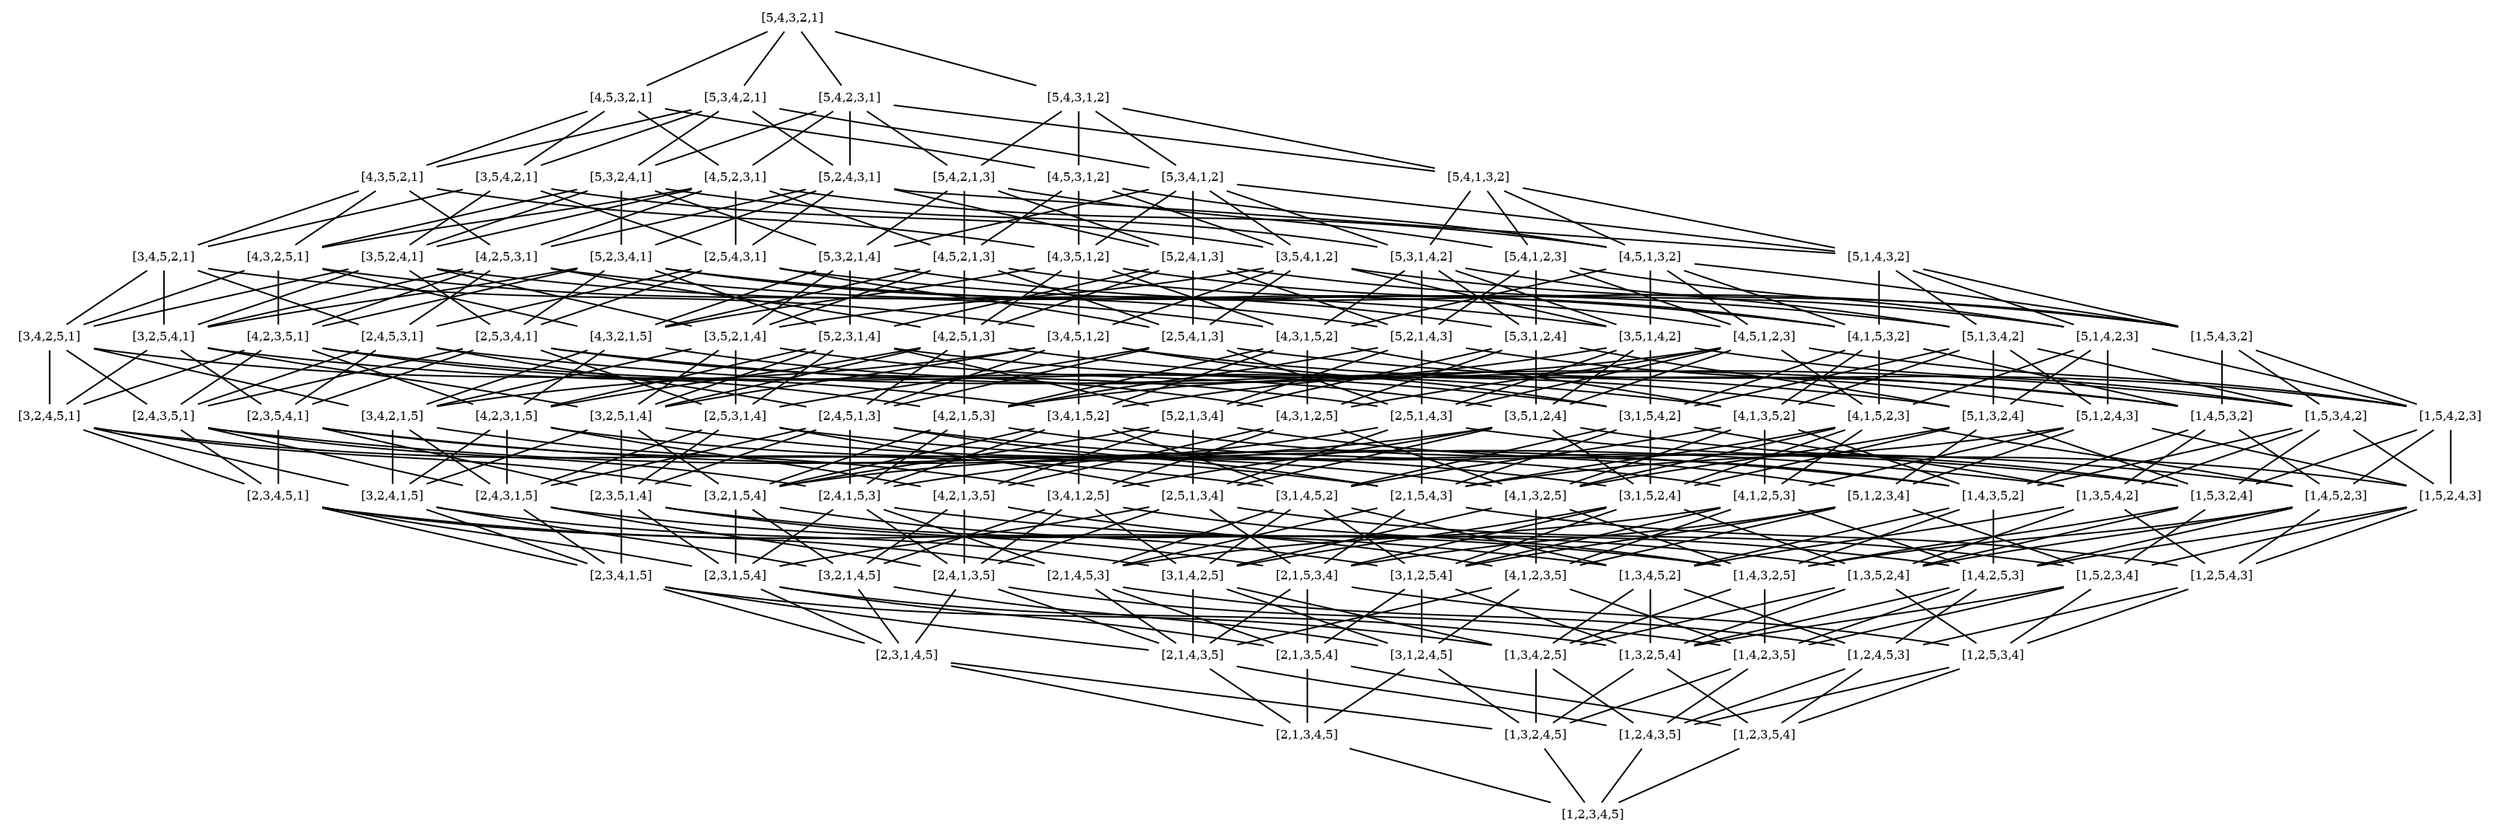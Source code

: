 digraph G {

	mincross = 1.0;
	node [shape = plaintext, height = .1, width = .1, fontsize = 8];
	edge [arrowhead = none, labelfontsize = 6];


	"[2,1,3,4,5]" -> "[1,2,3,4,5]";
	"[1,3,2,4,5]" -> "[1,2,3,4,5]";
	"[1,2,4,3,5]" -> "[1,2,3,4,5]";
	"[1,2,3,5,4]" -> "[1,2,3,4,5]";
	"[2,1,3,5,4]" -> "[1,2,3,5,4]";
	"[1,3,2,5,4]" -> "[1,2,3,5,4]";
	"[1,2,5,3,4]" -> "[1,2,3,5,4]";
	"[1,2,4,5,3]" -> "[1,2,3,5,4]";
	"[2,1,4,3,5]" -> "[1,2,4,3,5]";
	"[1,4,2,3,5]" -> "[1,2,4,3,5]";
	"[1,3,4,2,5]" -> "[1,2,4,3,5]";
	"[1,2,5,3,4]" -> "[1,2,4,3,5]";
	"[1,2,4,5,3]" -> "[1,2,4,3,5]";
	"[3,1,2,4,5]" -> "[1,3,2,4,5]";
	"[2,3,1,4,5]" -> "[1,3,2,4,5]";
	"[1,4,2,3,5]" -> "[1,3,2,4,5]";
	"[1,3,4,2,5]" -> "[1,3,2,4,5]";
	"[1,3,2,5,4]" -> "[1,3,2,4,5]";
	"[3,1,2,4,5]" -> "[2,1,3,4,5]";
	"[2,3,1,4,5]" -> "[2,1,3,4,5]";
	"[2,1,4,3,5]" -> "[2,1,3,4,5]";
	"[2,1,3,5,4]" -> "[2,1,3,4,5]";
	"[4,1,2,3,5]" -> "[2,1,4,3,5]";
	"[3,1,4,2,5]" -> "[2,1,4,3,5]";
	"[2,4,1,3,5]" -> "[2,1,4,3,5]";
	"[2,3,4,1,5]" -> "[2,1,4,3,5]";
	"[2,1,5,3,4]" -> "[2,1,4,3,5]";
	"[2,1,4,5,3]" -> "[2,1,4,3,5]";
	"[2,1,5,3,4]" -> "[1,2,5,3,4]";
	"[1,5,2,3,4]" -> "[1,2,5,3,4]";
	"[1,3,5,2,4]" -> "[1,2,5,3,4]";
	"[1,2,5,4,3]" -> "[1,2,5,3,4]";
	"[3,1,2,5,4]" -> "[1,3,2,5,4]";
	"[2,3,1,5,4]" -> "[1,3,2,5,4]";
	"[1,5,2,3,4]" -> "[1,3,2,5,4]";
	"[1,4,2,5,3]" -> "[1,3,2,5,4]";
	"[1,3,5,2,4]" -> "[1,3,2,5,4]";
	"[1,3,4,5,2]" -> "[1,3,2,5,4]";
	"[3,1,4,2,5]" -> "[1,3,4,2,5]";
	"[2,3,4,1,5]" -> "[1,3,4,2,5]";
	"[1,4,3,2,5]" -> "[1,3,4,2,5]";
	"[1,3,5,2,4]" -> "[1,3,4,2,5]";
	"[1,3,4,5,2]" -> "[1,3,4,2,5]";
	"[4,1,2,3,5]" -> "[3,1,2,4,5]";
	"[3,2,1,4,5]" -> "[3,1,2,4,5]";
	"[3,1,4,2,5]" -> "[3,1,2,4,5]";
	"[3,1,2,5,4]" -> "[3,1,2,4,5]";
	"[3,2,1,4,5]" -> "[2,3,1,4,5]";
	"[2,4,1,3,5]" -> "[2,3,1,4,5]";
	"[2,3,4,1,5]" -> "[2,3,1,4,5]";
	"[2,3,1,5,4]" -> "[2,3,1,4,5]";
	"[3,1,2,5,4]" -> "[2,1,3,5,4]";
	"[2,3,1,5,4]" -> "[2,1,3,5,4]";
	"[2,1,5,3,4]" -> "[2,1,3,5,4]";
	"[2,1,4,5,3]" -> "[2,1,3,5,4]";
	"[4,1,2,3,5]" -> "[1,4,2,3,5]";
	"[2,4,1,3,5]" -> "[1,4,2,3,5]";
	"[1,5,2,3,4]" -> "[1,4,2,3,5]";
	"[1,4,3,2,5]" -> "[1,4,2,3,5]";
	"[1,4,2,5,3]" -> "[1,4,2,3,5]";
	"[2,1,4,5,3]" -> "[1,2,4,5,3]";
	"[1,4,2,5,3]" -> "[1,2,4,5,3]";
	"[1,3,4,5,2]" -> "[1,2,4,5,3]";
	"[1,2,5,4,3]" -> "[1,2,4,5,3]";
	"[2,1,5,4,3]" -> "[1,2,5,4,3]";
	"[1,5,2,4,3]" -> "[1,2,5,4,3]";
	"[1,4,5,2,3]" -> "[1,2,5,4,3]";
	"[1,3,5,4,2]" -> "[1,2,5,4,3]";
	"[5,1,2,3,4]" -> "[3,1,2,5,4]";
	"[4,1,2,5,3]" -> "[3,1,2,5,4]";
	"[3,2,1,5,4]" -> "[3,1,2,5,4]";
	"[3,1,5,2,4]" -> "[3,1,2,5,4]";
	"[3,1,4,5,2]" -> "[3,1,2,5,4]";
	"[4,1,3,2,5]" -> "[3,1,4,2,5]";
	"[3,4,1,2,5]" -> "[3,1,4,2,5]";
	"[3,2,4,1,5]" -> "[3,1,4,2,5]";
	"[3,1,5,2,4]" -> "[3,1,4,2,5]";
	"[3,1,4,5,2]" -> "[3,1,4,2,5]";
	"[4,2,1,3,5]" -> "[3,2,1,4,5]";
	"[3,4,1,2,5]" -> "[3,2,1,4,5]";
	"[3,2,4,1,5]" -> "[3,2,1,4,5]";
	"[3,2,1,5,4]" -> "[3,2,1,4,5]";
	"[5,1,2,3,4]" -> "[1,5,2,3,4]";
	"[2,5,1,3,4]" -> "[1,5,2,3,4]";
	"[1,5,3,2,4]" -> "[1,5,2,3,4]";
	"[1,5,2,4,3]" -> "[1,5,2,3,4]";
	"[3,1,4,5,2]" -> "[1,3,4,5,2]";
	"[2,3,4,5,1]" -> "[1,3,4,5,2]";
	"[1,4,3,5,2]" -> "[1,3,4,5,2]";
	"[1,3,5,4,2]" -> "[1,3,4,5,2]";
	"[4,2,1,3,5]" -> "[2,4,1,3,5]";
	"[3,4,1,2,5]" -> "[2,4,1,3,5]";
	"[2,5,1,3,4]" -> "[2,4,1,3,5]";
	"[2,4,3,1,5]" -> "[2,4,1,3,5]";
	"[2,4,1,5,3]" -> "[2,4,1,3,5]";
	"[5,1,2,3,4]" -> "[4,1,2,3,5]";
	"[4,2,1,3,5]" -> "[4,1,2,3,5]";
	"[4,1,3,2,5]" -> "[4,1,2,3,5]";
	"[4,1,2,5,3]" -> "[4,1,2,3,5]";
	"[3,2,4,1,5]" -> "[2,3,4,1,5]";
	"[2,4,3,1,5]" -> "[2,3,4,1,5]";
	"[2,3,5,1,4]" -> "[2,3,4,1,5]";
	"[2,3,4,5,1]" -> "[2,3,4,1,5]";
	"[5,1,2,3,4]" -> "[2,1,5,3,4]";
	"[3,1,5,2,4]" -> "[2,1,5,3,4]";
	"[2,5,1,3,4]" -> "[2,1,5,3,4]";
	"[2,3,5,1,4]" -> "[2,1,5,3,4]";
	"[2,1,5,4,3]" -> "[2,1,5,3,4]";
	"[4,1,2,5,3]" -> "[1,4,2,5,3]";
	"[2,4,1,5,3]" -> "[1,4,2,5,3]";
	"[1,5,2,4,3]" -> "[1,4,2,5,3]";
	"[1,4,5,2,3]" -> "[1,4,2,5,3]";
	"[1,4,3,5,2]" -> "[1,4,2,5,3]";
	"[3,1,5,2,4]" -> "[1,3,5,2,4]";
	"[2,3,5,1,4]" -> "[1,3,5,2,4]";
	"[1,5,3,2,4]" -> "[1,3,5,2,4]";
	"[1,4,5,2,3]" -> "[1,3,5,2,4]";
	"[1,3,5,4,2]" -> "[1,3,5,2,4]";
	"[4,1,3,2,5]" -> "[1,4,3,2,5]";
	"[3,4,1,2,5]" -> "[1,4,3,2,5]";
	"[2,4,3,1,5]" -> "[1,4,3,2,5]";
	"[1,5,3,2,4]" -> "[1,4,3,2,5]";
	"[1,4,5,2,3]" -> "[1,4,3,2,5]";
	"[1,4,3,5,2]" -> "[1,4,3,2,5]";
	"[4,1,2,5,3]" -> "[2,1,4,5,3]";
	"[3,1,4,5,2]" -> "[2,1,4,5,3]";
	"[2,4,1,5,3]" -> "[2,1,4,5,3]";
	"[2,3,4,5,1]" -> "[2,1,4,5,3]";
	"[2,1,5,4,3]" -> "[2,1,4,5,3]";
	"[3,2,1,5,4]" -> "[2,3,1,5,4]";
	"[2,5,1,3,4]" -> "[2,3,1,5,4]";
	"[2,4,1,5,3]" -> "[2,3,1,5,4]";
	"[2,3,5,1,4]" -> "[2,3,1,5,4]";
	"[2,3,4,5,1]" -> "[2,3,1,5,4]";
	"[5,1,2,4,3]" -> "[2,1,5,4,3]";
	"[4,1,5,2,3]" -> "[2,1,5,4,3]";
	"[3,1,5,4,2]" -> "[2,1,5,4,3]";
	"[2,5,1,4,3]" -> "[2,1,5,4,3]";
	"[2,4,5,1,3]" -> "[2,1,5,4,3]";
	"[2,3,5,4,1]" -> "[2,1,5,4,3]";
	"[3,1,5,4,2]" -> "[1,3,5,4,2]";
	"[2,3,5,4,1]" -> "[1,3,5,4,2]";
	"[1,5,3,4,2]" -> "[1,3,5,4,2]";
	"[1,4,5,3,2]" -> "[1,3,5,4,2]";
	"[5,1,2,4,3]" -> "[4,1,2,5,3]";
	"[4,2,1,5,3]" -> "[4,1,2,5,3]";
	"[4,1,5,2,3]" -> "[4,1,2,5,3]";
	"[4,1,3,5,2]" -> "[4,1,2,5,3]";
	"[5,1,3,2,4]" -> "[4,1,3,2,5]";
	"[4,3,1,2,5]" -> "[4,1,3,2,5]";
	"[4,2,3,1,5]" -> "[4,1,3,2,5]";
	"[4,1,5,2,3]" -> "[4,1,3,2,5]";
	"[4,1,3,5,2]" -> "[4,1,3,2,5]";
	"[3,2,4,5,1]" -> "[2,3,4,5,1]";
	"[2,4,3,5,1]" -> "[2,3,4,5,1]";
	"[2,3,5,4,1]" -> "[2,3,4,5,1]";
	"[3,2,5,1,4]" -> "[2,3,5,1,4]";
	"[2,5,3,1,4]" -> "[2,3,5,1,4]";
	"[2,4,5,1,3]" -> "[2,3,5,1,4]";
	"[2,3,5,4,1]" -> "[2,3,5,1,4]";
	"[5,2,1,3,4]" -> "[4,2,1,3,5]";
	"[4,3,1,2,5]" -> "[4,2,1,3,5]";
	"[4,2,3,1,5]" -> "[4,2,1,3,5]";
	"[4,2,1,5,3]" -> "[4,2,1,3,5]";
	"[5,1,3,2,4]" -> "[1,5,3,2,4]";
	"[3,5,1,2,4]" -> "[1,5,3,2,4]";
	"[2,5,3,1,4]" -> "[1,5,3,2,4]";
	"[1,5,4,2,3]" -> "[1,5,3,2,4]";
	"[1,5,3,4,2]" -> "[1,5,3,2,4]";
	"[4,2,1,5,3]" -> "[2,4,1,5,3]";
	"[3,4,1,5,2]" -> "[2,4,1,5,3]";
	"[2,5,1,4,3]" -> "[2,4,1,5,3]";
	"[2,4,5,1,3]" -> "[2,4,1,5,3]";
	"[2,4,3,5,1]" -> "[2,4,1,5,3]";
	"[4,2,3,1,5]" -> "[2,4,3,1,5]";
	"[3,4,2,1,5]" -> "[2,4,3,1,5]";
	"[2,5,3,1,4]" -> "[2,4,3,1,5]";
	"[2,4,5,1,3]" -> "[2,4,3,1,5]";
	"[2,4,3,5,1]" -> "[2,4,3,1,5]";
	"[5,1,2,4,3]" -> "[1,5,2,4,3]";
	"[2,5,1,4,3]" -> "[1,5,2,4,3]";
	"[1,5,4,2,3]" -> "[1,5,2,4,3]";
	"[1,5,3,4,2]" -> "[1,5,2,4,3]";
	"[4,2,3,1,5]" -> "[3,2,4,1,5]";
	"[3,4,2,1,5]" -> "[3,2,4,1,5]";
	"[3,2,5,1,4]" -> "[3,2,4,1,5]";
	"[3,2,4,5,1]" -> "[3,2,4,1,5]";
	"[5,2,1,3,4]" -> "[3,2,1,5,4]";
	"[4,2,1,5,3]" -> "[3,2,1,5,4]";
	"[3,5,1,2,4]" -> "[3,2,1,5,4]";
	"[3,4,1,5,2]" -> "[3,2,1,5,4]";
	"[3,2,5,1,4]" -> "[3,2,1,5,4]";
	"[3,2,4,5,1]" -> "[3,2,1,5,4]";
	"[5,2,1,3,4]" -> "[2,5,1,3,4]";
	"[3,5,1,2,4]" -> "[2,5,1,3,4]";
	"[2,5,3,1,4]" -> "[2,5,1,3,4]";
	"[2,5,1,4,3]" -> "[2,5,1,3,4]";
	"[5,2,1,3,4]" -> "[5,1,2,3,4]";
	"[5,1,3,2,4]" -> "[5,1,2,3,4]";
	"[5,1,2,4,3]" -> "[5,1,2,3,4]";
	"[5,1,3,2,4]" -> "[3,1,5,2,4]";
	"[4,1,5,2,3]" -> "[3,1,5,2,4]";
	"[3,5,1,2,4]" -> "[3,1,5,2,4]";
	"[3,2,5,1,4]" -> "[3,1,5,2,4]";
	"[3,1,5,4,2]" -> "[3,1,5,2,4]";
	"[4,1,3,5,2]" -> "[3,1,4,5,2]";
	"[3,4,1,5,2]" -> "[3,1,4,5,2]";
	"[3,2,4,5,1]" -> "[3,1,4,5,2]";
	"[3,1,5,4,2]" -> "[3,1,4,5,2]";
	"[4,1,5,2,3]" -> "[1,4,5,2,3]";
	"[2,4,5,1,3]" -> "[1,4,5,2,3]";
	"[1,5,4,2,3]" -> "[1,4,5,2,3]";
	"[1,4,5,3,2]" -> "[1,4,5,2,3]";
	"[4,1,3,5,2]" -> "[1,4,3,5,2]";
	"[3,4,1,5,2]" -> "[1,4,3,5,2]";
	"[2,4,3,5,1]" -> "[1,4,3,5,2]";
	"[1,5,3,4,2]" -> "[1,4,3,5,2]";
	"[1,4,5,3,2]" -> "[1,4,3,5,2]";
	"[4,3,1,2,5]" -> "[3,4,1,2,5]";
	"[3,5,1,2,4]" -> "[3,4,1,2,5]";
	"[3,4,2,1,5]" -> "[3,4,1,2,5]";
	"[3,4,1,5,2]" -> "[3,4,1,2,5]";
	"[5,3,1,2,4]" -> "[3,5,1,2,4]";
	"[4,5,1,2,3]" -> "[3,5,1,2,4]";
	"[3,5,2,1,4]" -> "[3,5,1,2,4]";
	"[3,5,1,4,2]" -> "[3,5,1,2,4]";
	"[4,1,5,3,2]" -> "[1,4,5,3,2]";
	"[3,4,5,1,2]" -> "[1,4,5,3,2]";
	"[2,4,5,3,1]" -> "[1,4,5,3,2]";
	"[1,5,4,3,2]" -> "[1,4,5,3,2]";
	"[5,2,1,4,3]" -> "[5,1,2,4,3]";
	"[5,1,4,2,3]" -> "[5,1,2,4,3]";
	"[5,1,3,4,2]" -> "[5,1,2,4,3]";
	"[5,2,3,1,4]" -> "[2,5,3,1,4]";
	"[3,5,2,1,4]" -> "[2,5,3,1,4]";
	"[2,5,4,1,3]" -> "[2,5,3,1,4]";
	"[2,5,3,4,1]" -> "[2,5,3,1,4]";
	"[5,1,3,4,2]" -> "[3,1,5,4,2]";
	"[4,1,5,3,2]" -> "[3,1,5,4,2]";
	"[3,5,1,4,2]" -> "[3,1,5,4,2]";
	"[3,4,5,1,2]" -> "[3,1,5,4,2]";
	"[3,2,5,4,1]" -> "[3,1,5,4,2]";
	"[5,2,1,4,3]" -> "[2,5,1,4,3]";
	"[4,5,1,2,3]" -> "[2,5,1,4,3]";
	"[3,5,1,4,2]" -> "[2,5,1,4,3]";
	"[2,5,4,1,3]" -> "[2,5,1,4,3]";
	"[2,5,3,4,1]" -> "[2,5,1,4,3]";
	"[5,3,1,2,4]" -> "[5,1,3,2,4]";
	"[5,2,3,1,4]" -> "[5,1,3,2,4]";
	"[5,1,4,2,3]" -> "[5,1,3,2,4]";
	"[5,1,3,4,2]" -> "[5,1,3,2,4]";
	"[4,2,5,1,3]" -> "[2,4,5,1,3]";
	"[3,4,5,1,2]" -> "[2,4,5,1,3]";
	"[2,5,4,1,3]" -> "[2,4,5,1,3]";
	"[2,4,5,3,1]" -> "[2,4,5,1,3]";
	"[4,2,3,5,1]" -> "[3,2,4,5,1]";
	"[3,4,2,5,1]" -> "[3,2,4,5,1]";
	"[3,2,5,4,1]" -> "[3,2,4,5,1]";
	"[5,2,3,1,4]" -> "[3,2,5,1,4]";
	"[4,2,5,1,3]" -> "[3,2,5,1,4]";
	"[3,5,2,1,4]" -> "[3,2,5,1,4]";
	"[3,4,5,1,2]" -> "[3,2,5,1,4]";
	"[3,2,5,4,1]" -> "[3,2,5,1,4]";
	"[5,3,1,2,4]" -> "[4,3,1,2,5]";
	"[4,5,1,2,3]" -> "[4,3,1,2,5]";
	"[4,3,2,1,5]" -> "[4,3,1,2,5]";
	"[4,3,1,5,2]" -> "[4,3,1,2,5]";
	"[4,2,3,5,1]" -> "[2,4,3,5,1]";
	"[3,4,2,5,1]" -> "[2,4,3,5,1]";
	"[2,5,3,4,1]" -> "[2,4,3,5,1]";
	"[2,4,5,3,1]" -> "[2,4,3,5,1]";
	"[4,3,1,5,2]" -> "[3,4,1,5,2]";
	"[3,5,1,4,2]" -> "[3,4,1,5,2]";
	"[3,4,5,1,2]" -> "[3,4,1,5,2]";
	"[3,4,2,5,1]" -> "[3,4,1,5,2]";
	"[4,3,2,1,5]" -> "[3,4,2,1,5]";
	"[3,5,2,1,4]" -> "[3,4,2,1,5]";
	"[3,4,5,1,2]" -> "[3,4,2,1,5]";
	"[3,4,2,5,1]" -> "[3,4,2,1,5]";
	"[5,2,3,1,4]" -> "[4,2,3,1,5]";
	"[4,3,2,1,5]" -> "[4,2,3,1,5]";
	"[4,2,5,1,3]" -> "[4,2,3,1,5]";
	"[4,2,3,5,1]" -> "[4,2,3,1,5]";
	"[5,2,1,4,3]" -> "[4,2,1,5,3]";
	"[4,5,1,2,3]" -> "[4,2,1,5,3]";
	"[4,3,1,5,2]" -> "[4,2,1,5,3]";
	"[4,2,5,1,3]" -> "[4,2,1,5,3]";
	"[4,2,3,5,1]" -> "[4,2,1,5,3]";
	"[5,1,3,4,2]" -> "[1,5,3,4,2]";
	"[3,5,1,4,2]" -> "[1,5,3,4,2]";
	"[2,5,3,4,1]" -> "[1,5,3,4,2]";
	"[1,5,4,3,2]" -> "[1,5,3,4,2]";
	"[5,1,4,2,3]" -> "[4,1,5,2,3]";
	"[4,5,1,2,3]" -> "[4,1,5,2,3]";
	"[4,2,5,1,3]" -> "[4,1,5,2,3]";
	"[4,1,5,3,2]" -> "[4,1,5,2,3]";
	"[5,1,3,4,2]" -> "[4,1,3,5,2]";
	"[4,3,1,5,2]" -> "[4,1,3,5,2]";
	"[4,2,3,5,1]" -> "[4,1,3,5,2]";
	"[4,1,5,3,2]" -> "[4,1,3,5,2]";
	"[5,1,4,2,3]" -> "[1,5,4,2,3]";
	"[4,5,1,2,3]" -> "[1,5,4,2,3]";
	"[2,5,4,1,3]" -> "[1,5,4,2,3]";
	"[1,5,4,3,2]" -> "[1,5,4,2,3]";
	"[3,2,5,4,1]" -> "[2,3,5,4,1]";
	"[2,5,3,4,1]" -> "[2,3,5,4,1]";
	"[2,4,5,3,1]" -> "[2,3,5,4,1]";
	"[5,3,1,2,4]" -> "[5,2,1,3,4]";
	"[5,2,3,1,4]" -> "[5,2,1,3,4]";
	"[5,2,1,4,3]" -> "[5,2,1,3,4]";
	"[5,4,1,2,3]" -> "[5,1,4,2,3]";
	"[5,2,4,1,3]" -> "[5,1,4,2,3]";
	"[5,1,4,3,2]" -> "[5,1,4,2,3]";
	"[5,4,1,2,3]" -> "[5,2,1,4,3]";
	"[5,3,1,4,2]" -> "[5,2,1,4,3]";
	"[5,2,4,1,3]" -> "[5,2,1,4,3]";
	"[5,2,3,4,1]" -> "[5,2,1,4,3]";
	"[5,1,4,3,2]" -> "[1,5,4,3,2]";
	"[4,5,1,3,2]" -> "[1,5,4,3,2]";
	"[3,5,4,1,2]" -> "[1,5,4,3,2]";
	"[2,5,4,3,1]" -> "[1,5,4,3,2]";
	"[5,3,2,1,4]" -> "[3,5,2,1,4]";
	"[4,5,2,1,3]" -> "[3,5,2,1,4]";
	"[3,5,4,1,2]" -> "[3,5,2,1,4]";
	"[3,5,2,4,1]" -> "[3,5,2,1,4]";
	"[5,3,1,4,2]" -> "[3,5,1,4,2]";
	"[4,5,1,3,2]" -> "[3,5,1,4,2]";
	"[3,5,4,1,2]" -> "[3,5,1,4,2]";
	"[3,5,2,4,1]" -> "[3,5,1,4,2]";
	"[5,3,2,1,4]" -> "[5,2,3,1,4]";
	"[5,2,4,1,3]" -> "[5,2,3,1,4]";
	"[5,2,3,4,1]" -> "[5,2,3,1,4]";
	"[5,1,4,3,2]" -> "[4,1,5,3,2]";
	"[4,5,1,3,2]" -> "[4,1,5,3,2]";
	"[4,3,5,1,2]" -> "[4,1,5,3,2]";
	"[4,2,5,3,1]" -> "[4,1,5,3,2]";
	"[5,4,1,2,3]" -> "[5,3,1,2,4]";
	"[5,3,2,1,4]" -> "[5,3,1,2,4]";
	"[5,3,1,4,2]" -> "[5,3,1,2,4]";
	"[4,3,5,1,2]" -> "[3,4,5,1,2]";
	"[3,5,4,1,2]" -> "[3,4,5,1,2]";
	"[3,4,5,2,1]" -> "[3,4,5,1,2]";
	"[4,3,2,5,1]" -> "[3,4,2,5,1]";
	"[3,5,2,4,1]" -> "[3,4,2,5,1]";
	"[3,4,5,2,1]" -> "[3,4,2,5,1]";
	"[5,2,3,4,1]" -> "[4,2,3,5,1]";
	"[4,3,2,5,1]" -> "[4,2,3,5,1]";
	"[4,2,5,3,1]" -> "[4,2,3,5,1]";
	"[5,2,4,1,3]" -> "[4,2,5,1,3]";
	"[4,5,2,1,3]" -> "[4,2,5,1,3]";
	"[4,3,5,1,2]" -> "[4,2,5,1,3]";
	"[4,2,5,3,1]" -> "[4,2,5,1,3]";
	"[5,3,1,4,2]" -> "[5,1,3,4,2]";
	"[5,2,3,4,1]" -> "[5,1,3,4,2]";
	"[5,1,4,3,2]" -> "[5,1,3,4,2]";
	"[5,2,3,4,1]" -> "[3,2,5,4,1]";
	"[4,2,5,3,1]" -> "[3,2,5,4,1]";
	"[3,5,2,4,1]" -> "[3,2,5,4,1]";
	"[3,4,5,2,1]" -> "[3,2,5,4,1]";
	"[5,3,1,4,2]" -> "[4,3,1,5,2]";
	"[4,5,1,3,2]" -> "[4,3,1,5,2]";
	"[4,3,5,1,2]" -> "[4,3,1,5,2]";
	"[4,3,2,5,1]" -> "[4,3,1,5,2]";
	"[5,3,2,1,4]" -> "[4,3,2,1,5]";
	"[4,5,2,1,3]" -> "[4,3,2,1,5]";
	"[4,3,5,1,2]" -> "[4,3,2,1,5]";
	"[4,3,2,5,1]" -> "[4,3,2,1,5]";
	"[4,2,5,3,1]" -> "[2,4,5,3,1]";
	"[3,4,5,2,1]" -> "[2,4,5,3,1]";
	"[2,5,4,3,1]" -> "[2,4,5,3,1]";
	"[5,2,3,4,1]" -> "[2,5,3,4,1]";
	"[3,5,2,4,1]" -> "[2,5,3,4,1]";
	"[2,5,4,3,1]" -> "[2,5,3,4,1]";
	"[5,2,4,1,3]" -> "[2,5,4,1,3]";
	"[4,5,2,1,3]" -> "[2,5,4,1,3]";
	"[3,5,4,1,2]" -> "[2,5,4,1,3]";
	"[2,5,4,3,1]" -> "[2,5,4,1,3]";
	"[5,4,1,2,3]" -> "[4,5,1,2,3]";
	"[4,5,2,1,3]" -> "[4,5,1,2,3]";
	"[4,5,1,3,2]" -> "[4,5,1,2,3]";
	"[5,2,4,3,1]" -> "[2,5,4,3,1]";
	"[4,5,2,3,1]" -> "[2,5,4,3,1]";
	"[3,5,4,2,1]" -> "[2,5,4,3,1]";
	"[5,4,2,1,3]" -> "[4,5,2,1,3]";
	"[4,5,3,1,2]" -> "[4,5,2,1,3]";
	"[4,5,2,3,1]" -> "[4,5,2,1,3]";
	"[5,4,2,1,3]" -> "[5,4,1,2,3]";
	"[5,4,1,3,2]" -> "[5,4,1,2,3]";
	"[5,4,2,1,3]" -> "[5,3,2,1,4]";
	"[5,3,4,1,2]" -> "[5,3,2,1,4]";
	"[5,3,2,4,1]" -> "[5,3,2,1,4]";
	"[5,4,1,3,2]" -> "[5,3,1,4,2]";
	"[5,3,4,1,2]" -> "[5,3,1,4,2]";
	"[5,3,2,4,1]" -> "[5,3,1,4,2]";
	"[4,3,5,2,1]" -> "[3,4,5,2,1]";
	"[3,5,4,2,1]" -> "[3,4,5,2,1]";
	"[5,3,4,1,2]" -> "[4,3,5,1,2]";
	"[4,5,3,1,2]" -> "[4,3,5,1,2]";
	"[4,3,5,2,1]" -> "[4,3,5,1,2]";
	"[5,3,2,4,1]" -> "[4,3,2,5,1]";
	"[4,5,2,3,1]" -> "[4,3,2,5,1]";
	"[4,3,5,2,1]" -> "[4,3,2,5,1]";
	"[5,2,4,3,1]" -> "[4,2,5,3,1]";
	"[4,5,2,3,1]" -> "[4,2,5,3,1]";
	"[4,3,5,2,1]" -> "[4,2,5,3,1]";
	"[5,3,2,4,1]" -> "[5,2,3,4,1]";
	"[5,2,4,3,1]" -> "[5,2,3,4,1]";
	"[5,4,1,3,2]" -> "[5,1,4,3,2]";
	"[5,3,4,1,2]" -> "[5,1,4,3,2]";
	"[5,2,4,3,1]" -> "[5,1,4,3,2]";
	"[5,3,4,1,2]" -> "[3,5,4,1,2]";
	"[4,5,3,1,2]" -> "[3,5,4,1,2]";
	"[3,5,4,2,1]" -> "[3,5,4,1,2]";
	"[5,3,2,4,1]" -> "[3,5,2,4,1]";
	"[4,5,2,3,1]" -> "[3,5,2,4,1]";
	"[3,5,4,2,1]" -> "[3,5,2,4,1]";
	"[5,4,1,3,2]" -> "[4,5,1,3,2]";
	"[4,5,3,1,2]" -> "[4,5,1,3,2]";
	"[4,5,2,3,1]" -> "[4,5,1,3,2]";
	"[5,4,2,1,3]" -> "[5,2,4,1,3]";
	"[5,3,4,1,2]" -> "[5,2,4,1,3]";
	"[5,2,4,3,1]" -> "[5,2,4,1,3]";
	"[5,3,4,2,1]" -> "[3,5,4,2,1]";
	"[4,5,3,2,1]" -> "[3,5,4,2,1]";
	"[5,4,2,3,1]" -> "[5,2,4,3,1]";
	"[5,3,4,2,1]" -> "[5,2,4,3,1]";
	"[5,3,4,2,1]" -> "[4,3,5,2,1]";
	"[4,5,3,2,1]" -> "[4,3,5,2,1]";
	"[5,4,3,1,2]" -> "[5,4,2,1,3]";
	"[5,4,2,3,1]" -> "[5,4,2,1,3]";
	"[5,4,3,1,2]" -> "[4,5,3,1,2]";
	"[4,5,3,2,1]" -> "[4,5,3,1,2]";
	"[5,4,2,3,1]" -> "[5,3,2,4,1]";
	"[5,3,4,2,1]" -> "[5,3,2,4,1]";
	"[5,4,2,3,1]" -> "[4,5,2,3,1]";
	"[4,5,3,2,1]" -> "[4,5,2,3,1]";
	"[5,4,3,1,2]" -> "[5,4,1,3,2]";
	"[5,4,2,3,1]" -> "[5,4,1,3,2]";
	"[5,4,3,1,2]" -> "[5,3,4,1,2]";
	"[5,3,4,2,1]" -> "[5,3,4,1,2]";
	"[5,4,3,2,1]" -> "[5,4,3,1,2]";
	"[5,4,3,2,1]" -> "[4,5,3,2,1]";
	"[5,4,3,2,1]" -> "[5,4,2,3,1]";
	"[5,4,3,2,1]" -> "[5,3,4,2,1]";
}
